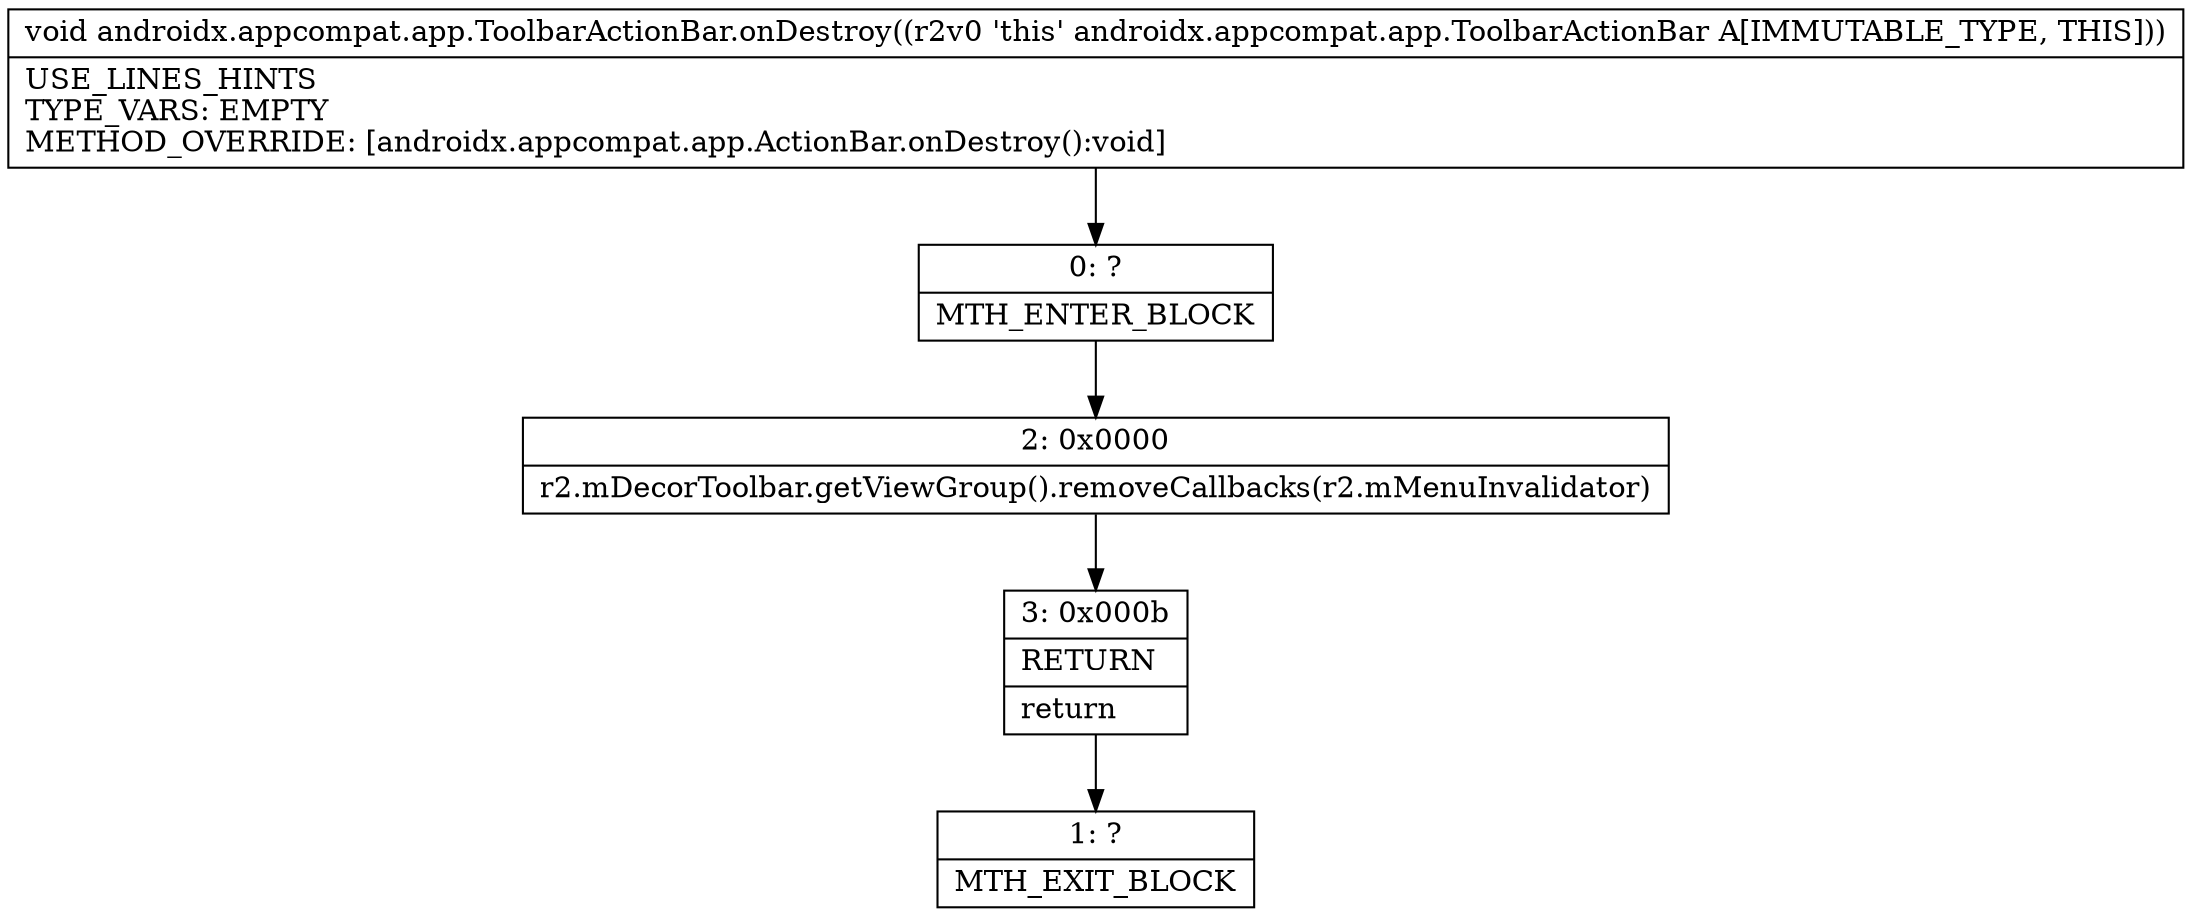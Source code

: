 digraph "CFG forandroidx.appcompat.app.ToolbarActionBar.onDestroy()V" {
Node_0 [shape=record,label="{0\:\ ?|MTH_ENTER_BLOCK\l}"];
Node_2 [shape=record,label="{2\:\ 0x0000|r2.mDecorToolbar.getViewGroup().removeCallbacks(r2.mMenuInvalidator)\l}"];
Node_3 [shape=record,label="{3\:\ 0x000b|RETURN\l|return\l}"];
Node_1 [shape=record,label="{1\:\ ?|MTH_EXIT_BLOCK\l}"];
MethodNode[shape=record,label="{void androidx.appcompat.app.ToolbarActionBar.onDestroy((r2v0 'this' androidx.appcompat.app.ToolbarActionBar A[IMMUTABLE_TYPE, THIS]))  | USE_LINES_HINTS\lTYPE_VARS: EMPTY\lMETHOD_OVERRIDE: [androidx.appcompat.app.ActionBar.onDestroy():void]\l}"];
MethodNode -> Node_0;Node_0 -> Node_2;
Node_2 -> Node_3;
Node_3 -> Node_1;
}

